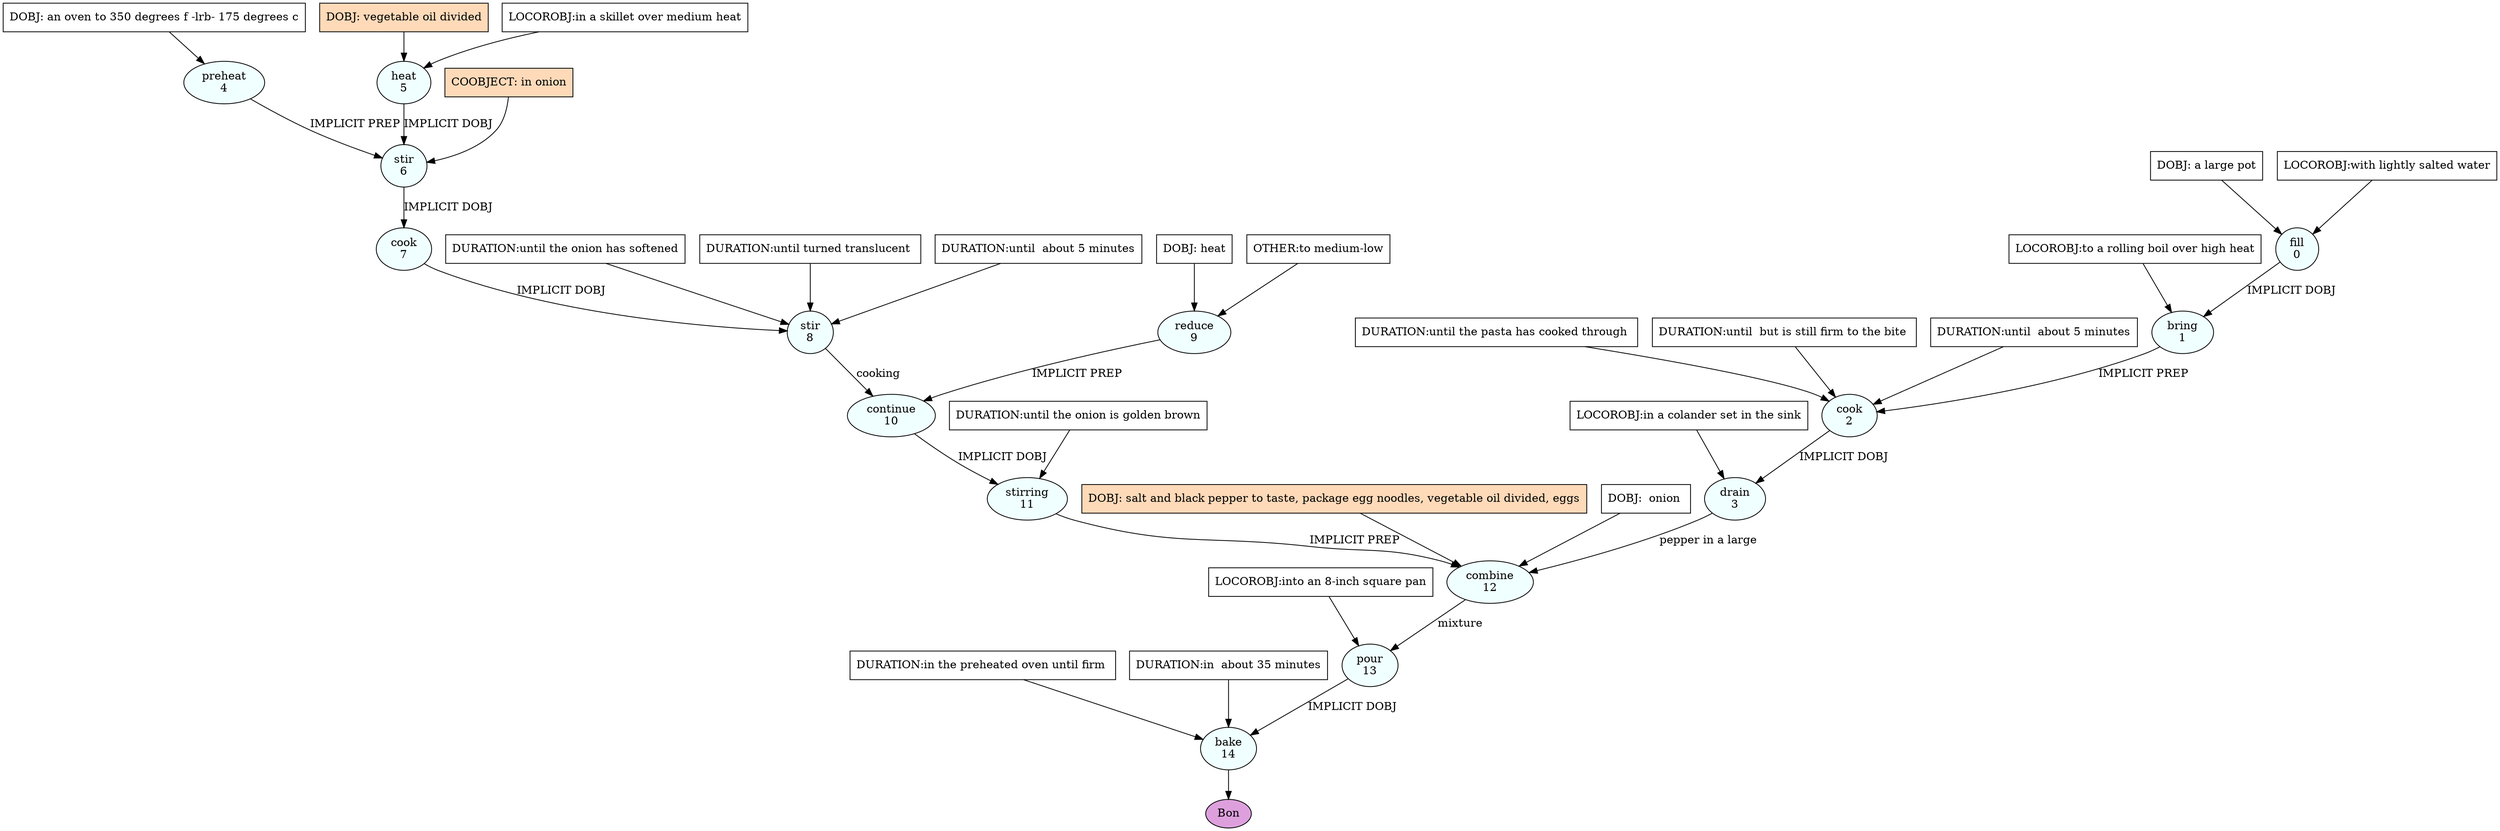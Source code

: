 digraph recipe {
E0[label="fill
0", shape=oval, style=filled, fillcolor=azure]
E1[label="bring
1", shape=oval, style=filled, fillcolor=azure]
E2[label="cook
2", shape=oval, style=filled, fillcolor=azure]
E3[label="drain
3", shape=oval, style=filled, fillcolor=azure]
E4[label="preheat
4", shape=oval, style=filled, fillcolor=azure]
E5[label="heat
5", shape=oval, style=filled, fillcolor=azure]
E6[label="stir
6", shape=oval, style=filled, fillcolor=azure]
E7[label="cook
7", shape=oval, style=filled, fillcolor=azure]
E8[label="stir
8", shape=oval, style=filled, fillcolor=azure]
E9[label="reduce
9", shape=oval, style=filled, fillcolor=azure]
E10[label="continue
10", shape=oval, style=filled, fillcolor=azure]
E11[label="stirring
11", shape=oval, style=filled, fillcolor=azure]
E12[label="combine
12", shape=oval, style=filled, fillcolor=azure]
E13[label="pour
13", shape=oval, style=filled, fillcolor=azure]
E14[label="bake
14", shape=oval, style=filled, fillcolor=azure]
D9[label="DOBJ: heat", shape=box, style=filled, fillcolor=white]
D9 -> E9
P9_0[label="OTHER:to medium-low", shape=box, style=filled, fillcolor=white]
P9_0 -> E9
D0[label="DOBJ: a large pot", shape=box, style=filled, fillcolor=white]
D0 -> E0
P0_0[label="LOCOROBJ:with lightly salted water", shape=box, style=filled, fillcolor=white]
P0_0 -> E0
D5[label="DOBJ: vegetable oil divided", shape=box, style=filled, fillcolor=peachpuff]
D5 -> E5
P5_0[label="LOCOROBJ:in a skillet over medium heat", shape=box, style=filled, fillcolor=white]
P5_0 -> E5
D4[label="DOBJ: an oven to 350 degrees f -lrb- 175 degrees c", shape=box, style=filled, fillcolor=white]
D4 -> E4
E0 -> E1 [label="IMPLICIT DOBJ"]
P1_0_0[label="LOCOROBJ:to a rolling boil over high heat", shape=box, style=filled, fillcolor=white]
P1_0_0 -> E1
E1 -> E2 [label="IMPLICIT PREP"]
P2_1_0[label="DURATION:until the pasta has cooked through ", shape=box, style=filled, fillcolor=white]
P2_1_0 -> E2
P2_1_1[label="DURATION:until  but is still firm to the bite ", shape=box, style=filled, fillcolor=white]
P2_1_1 -> E2
P2_1_2[label="DURATION:until  about 5 minutes", shape=box, style=filled, fillcolor=white]
P2_1_2 -> E2
E2 -> E3 [label="IMPLICIT DOBJ"]
P3_0_0[label="LOCOROBJ:in a colander set in the sink", shape=box, style=filled, fillcolor=white]
P3_0_0 -> E3
E5 -> E6 [label="IMPLICIT DOBJ"]
E4 -> E6 [label="IMPLICIT PREP"]
P6_1_ing[label="COOBJECT: in onion", shape=box, style=filled, fillcolor=peachpuff]
P6_1_ing -> E6
E6 -> E7 [label="IMPLICIT DOBJ"]
E7 -> E8 [label="IMPLICIT DOBJ"]
P8_0_0[label="DURATION:until the onion has softened", shape=box, style=filled, fillcolor=white]
P8_0_0 -> E8
P8_0_1[label="DURATION:until turned translucent ", shape=box, style=filled, fillcolor=white]
P8_0_1 -> E8
P8_0_2[label="DURATION:until  about 5 minutes", shape=box, style=filled, fillcolor=white]
P8_0_2 -> E8
E8 -> E10 [label="cooking"]
E9 -> E10 [label="IMPLICIT PREP"]
E10 -> E11 [label="IMPLICIT DOBJ"]
P11_0_0[label="DURATION:until the onion is golden brown", shape=box, style=filled, fillcolor=white]
P11_0_0 -> E11
D12_ing[label="DOBJ: salt and black pepper to taste, package egg noodles, vegetable oil divided, eggs", shape=box, style=filled, fillcolor=peachpuff]
D12_ing -> E12
D12_0[label="DOBJ:  onion ", shape=box, style=filled, fillcolor=white]
D12_0 -> E12
E3 -> E12 [label="pepper in a large"]
E11 -> E12 [label="IMPLICIT PREP"]
E12 -> E13 [label="mixture"]
P13_0_0[label="LOCOROBJ:into an 8-inch square pan", shape=box, style=filled, fillcolor=white]
P13_0_0 -> E13
E13 -> E14 [label="IMPLICIT DOBJ"]
P14_0_0[label="DURATION:in the preheated oven until firm ", shape=box, style=filled, fillcolor=white]
P14_0_0 -> E14
P14_0_1[label="DURATION:in  about 35 minutes", shape=box, style=filled, fillcolor=white]
P14_0_1 -> E14
EOR[label="Bon", shape=oval, style=filled, fillcolor=plum]
E14 -> EOR
}

